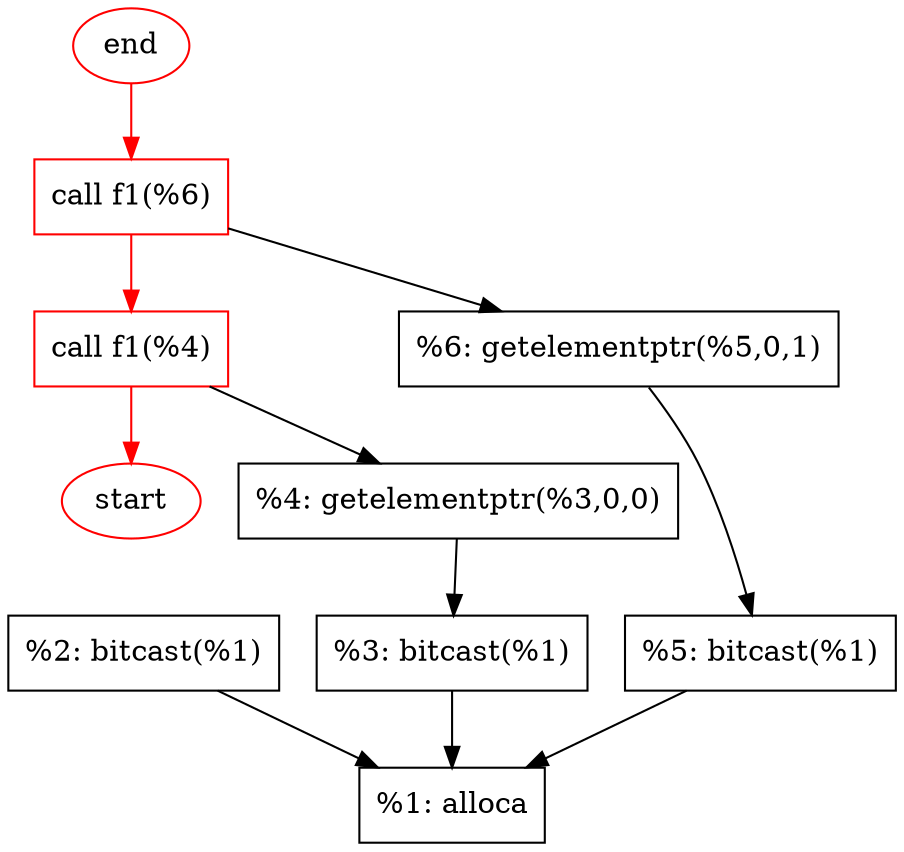 digraph "foo" {
	start[shape=ellipse, label="start", color=red]
	end[shape=ellipse, label="end", color=red]
	node_0000[shape=record, label="%1: alloca"]
	node_0001[shape=record, label="%2: bitcast(%1)"]
	node_0003[shape=record, label="%3: bitcast(%1)"]
	node_0004[shape=record, label="%4: getelementptr(%3,0,0)"]
	node_0005[shape=record, label="call f1(%4)", color=red]
	node_0006[shape=record, label="%5: bitcast(%1)"]
	node_0007[shape=record, label="%6: getelementptr(%5,0,1)"]
	node_0008[shape=record, label="call f1(%6)", color=red]
	node_0001 -> node_0000 
	node_0003 -> node_0000 
	node_0004 -> node_0003 
	node_0005 -> node_0004 
	node_0006 -> node_0000 
	node_0007 -> node_0006 
	node_0008 -> node_0007 
	node_0005 -> start [color=red, weight=100]
	node_0008 -> node_0005 [color=red, weight=100]
	end -> node_0008 [color=red, weight=100]
}
